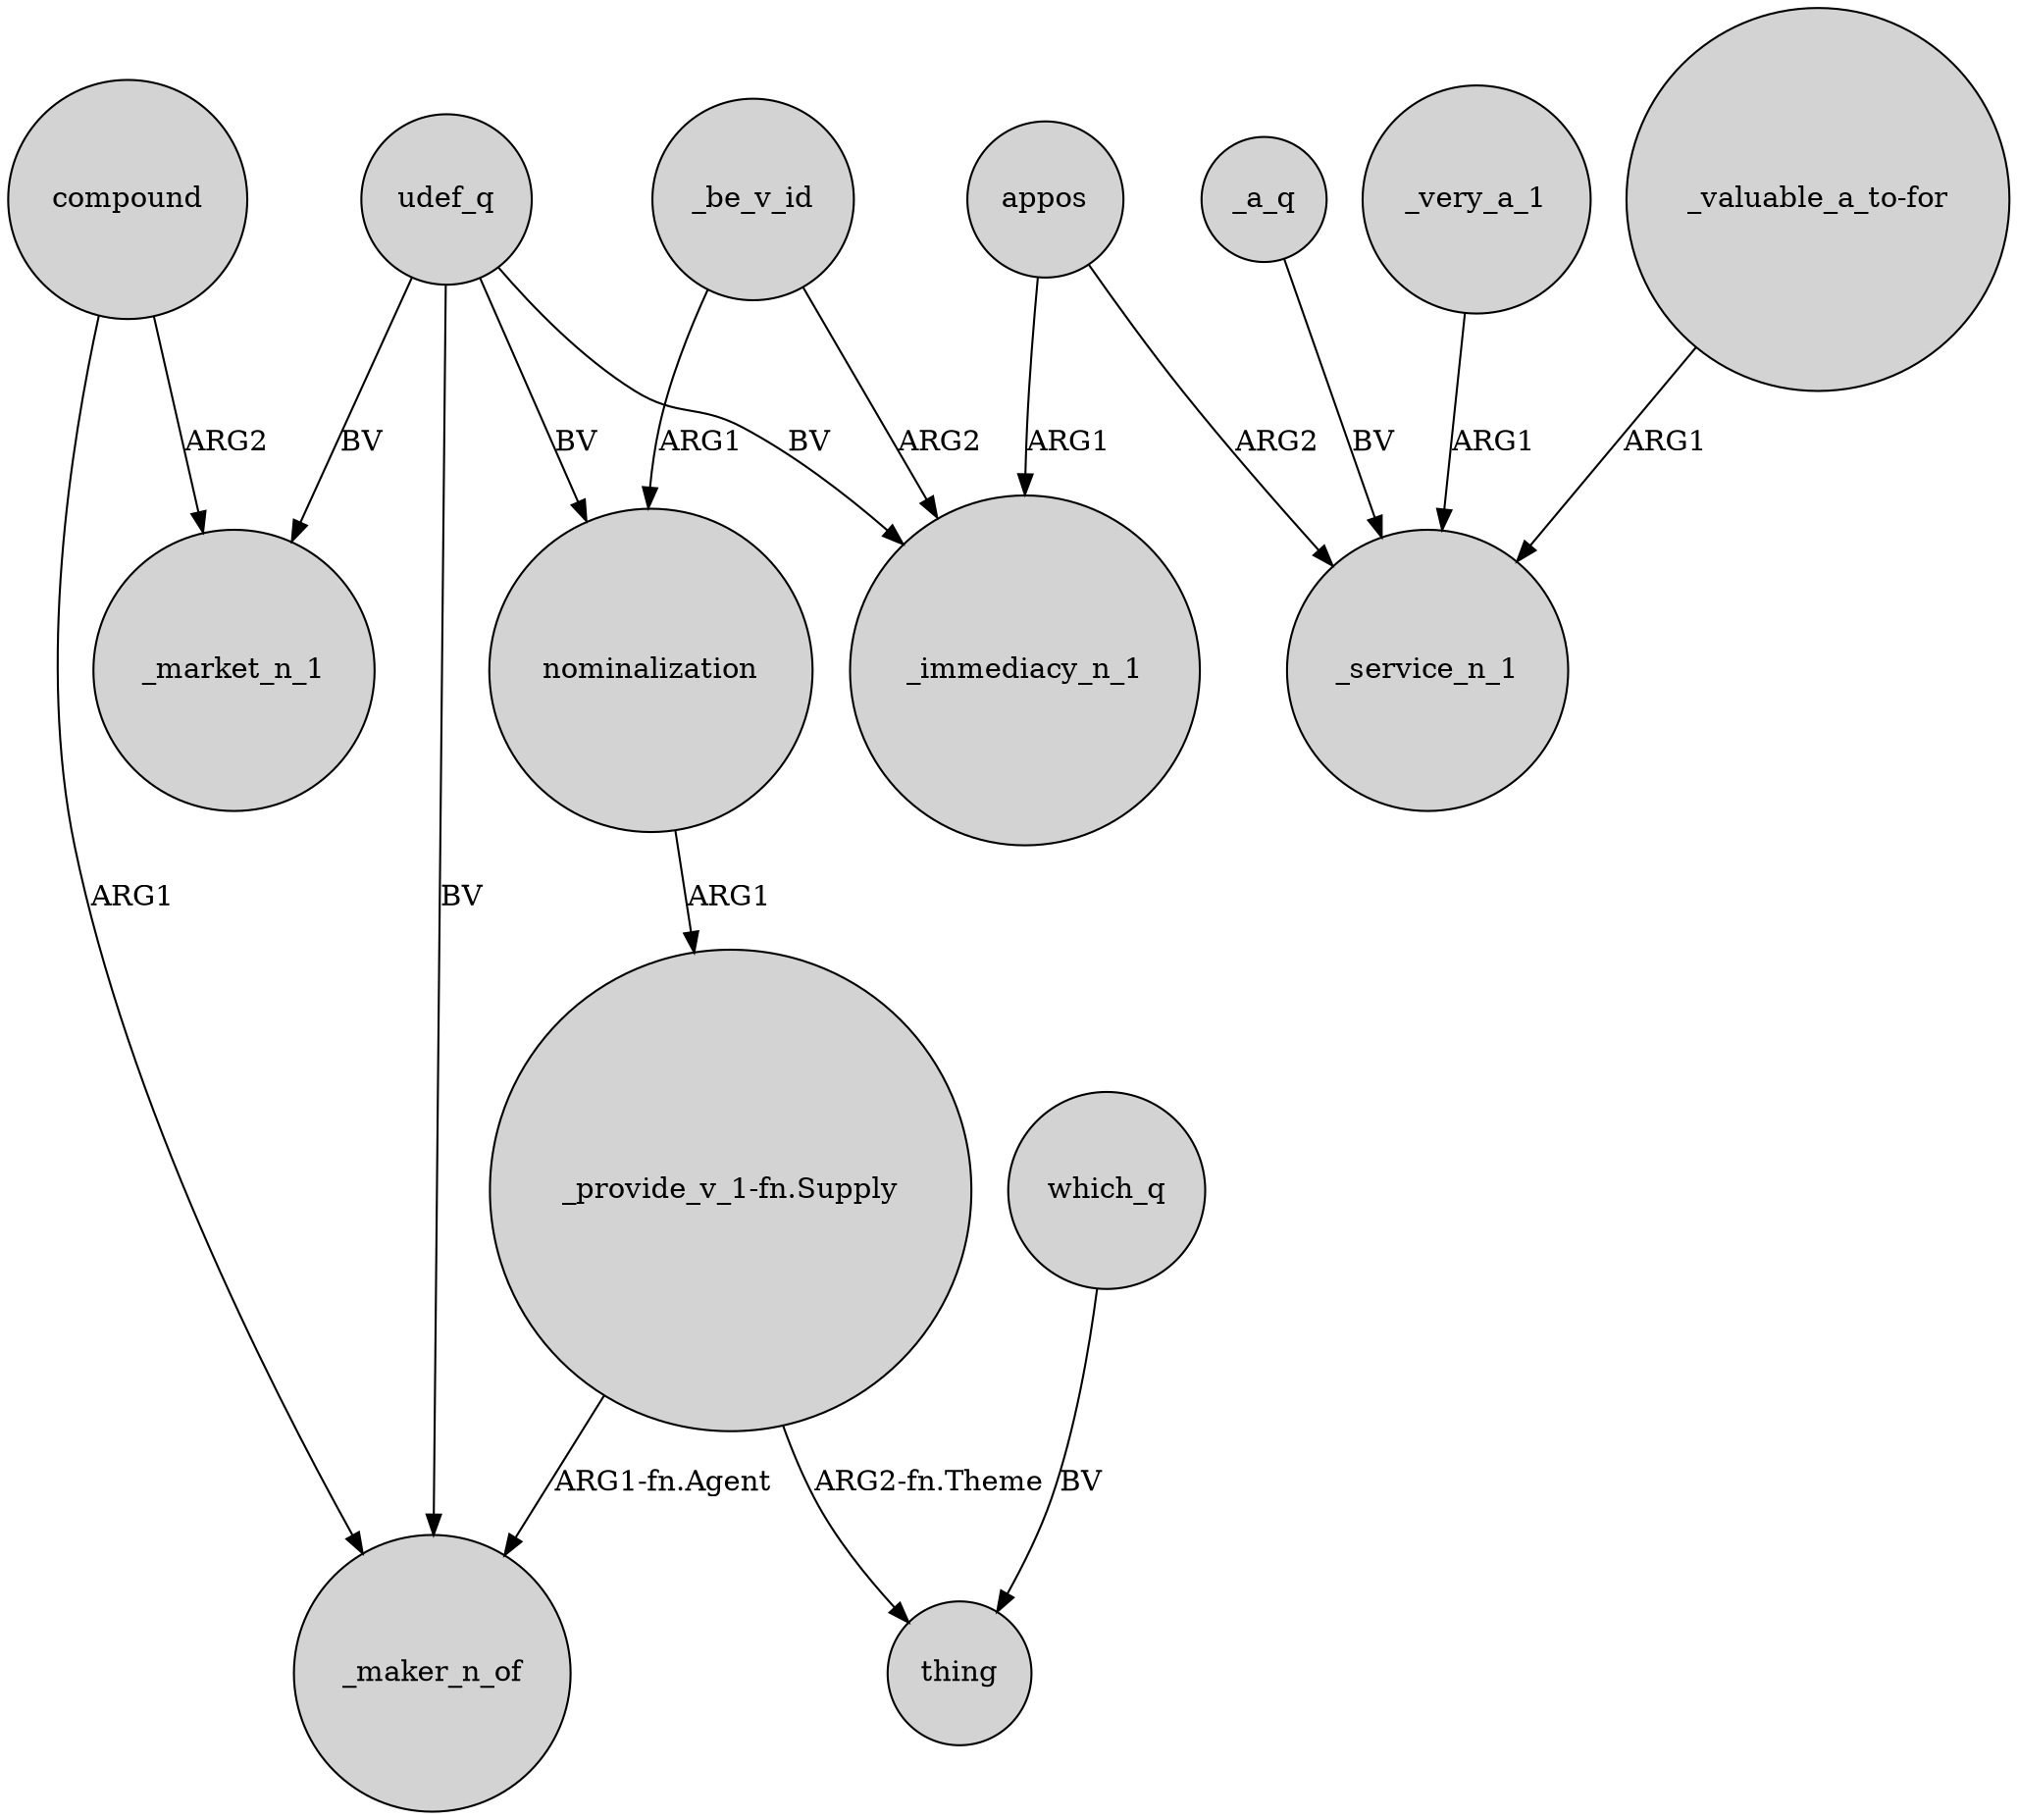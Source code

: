 digraph {
	node [shape=circle style=filled]
	compound -> _market_n_1 [label=ARG2]
	"_provide_v_1-fn.Supply" -> _maker_n_of [label="ARG1-fn.Agent"]
	udef_q -> _immediacy_n_1 [label=BV]
	compound -> _maker_n_of [label=ARG1]
	udef_q -> _market_n_1 [label=BV]
	nominalization -> "_provide_v_1-fn.Supply" [label=ARG1]
	_a_q -> _service_n_1 [label=BV]
	udef_q -> _maker_n_of [label=BV]
	appos -> _immediacy_n_1 [label=ARG1]
	_very_a_1 -> _service_n_1 [label=ARG1]
	_be_v_id -> _immediacy_n_1 [label=ARG2]
	_be_v_id -> nominalization [label=ARG1]
	udef_q -> nominalization [label=BV]
	"_valuable_a_to-for" -> _service_n_1 [label=ARG1]
	"_provide_v_1-fn.Supply" -> thing [label="ARG2-fn.Theme"]
	which_q -> thing [label=BV]
	appos -> _service_n_1 [label=ARG2]
}
